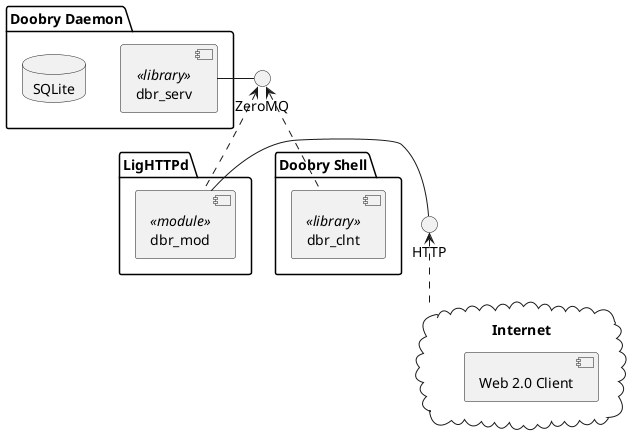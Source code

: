 @startuml

interface "ZeroMQ" as ZMQ
interface HTTP

package "Doobry Daemon" {
  [dbr_serv] <<library>>
  database SQLite
}
dbr_serv - ZMQ

package "Doobry Shell" {
  [dbr_clnt] <<library>>
}
ZMQ <.. [dbr_clnt]

package "LigHTTPd" {
  [dbr_mod] <<module>>
}
ZMQ <.. [dbr_mod]

dbr_mod - HTTP

cloud Internet {
  [Web 2.0 Client]
}
HTTP <.. Internet

@enduml
